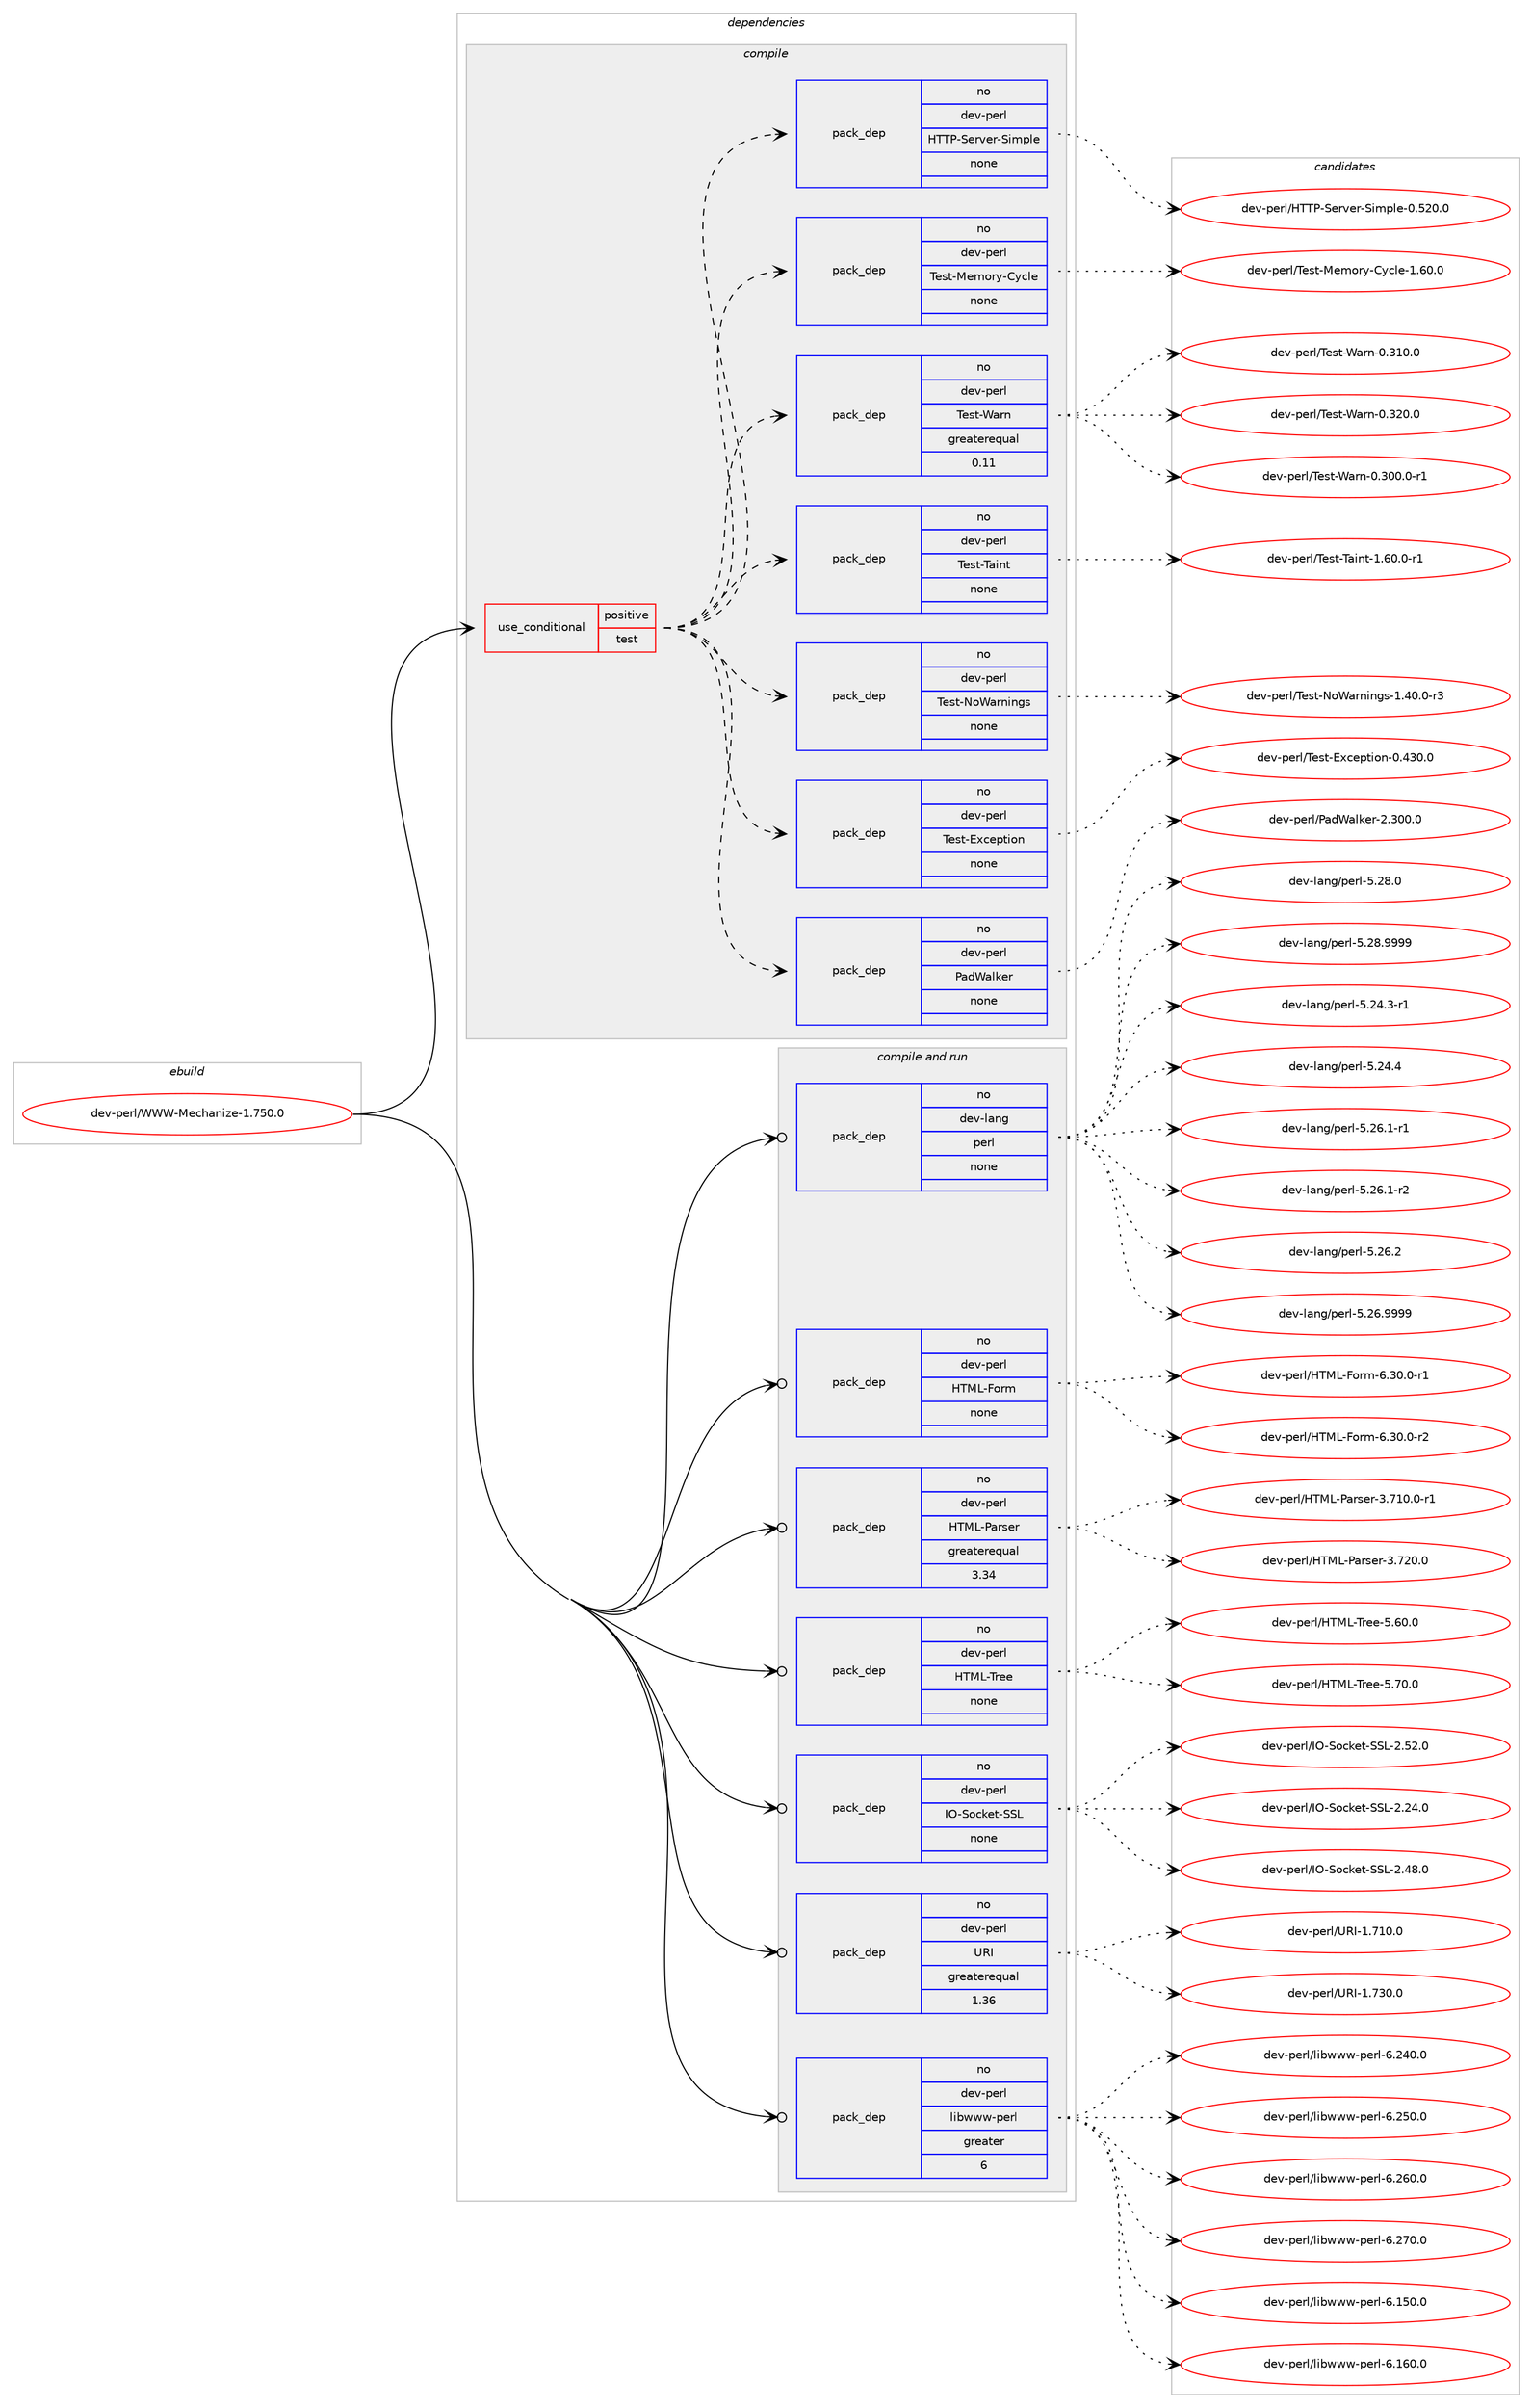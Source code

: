 digraph prolog {

# *************
# Graph options
# *************

newrank=true;
concentrate=true;
compound=true;
graph [rankdir=LR,fontname=Helvetica,fontsize=10,ranksep=1.5];#, ranksep=2.5, nodesep=0.2];
edge  [arrowhead=vee];
node  [fontname=Helvetica,fontsize=10];

# **********
# The ebuild
# **********

subgraph cluster_leftcol {
color=gray;
rank=same;
label=<<i>ebuild</i>>;
id [label="dev-perl/WWW-Mechanize-1.750.0", color=red, width=4, href="../dev-perl/WWW-Mechanize-1.750.0.svg"];
}

# ****************
# The dependencies
# ****************

subgraph cluster_midcol {
color=gray;
label=<<i>dependencies</i>>;
subgraph cluster_compile {
fillcolor="#eeeeee";
style=filled;
label=<<i>compile</i>>;
subgraph cond369084 {
dependency1390864 [label=<<TABLE BORDER="0" CELLBORDER="1" CELLSPACING="0" CELLPADDING="4"><TR><TD ROWSPAN="3" CELLPADDING="10">use_conditional</TD></TR><TR><TD>positive</TD></TR><TR><TD>test</TD></TR></TABLE>>, shape=none, color=red];
subgraph pack998714 {
dependency1390865 [label=<<TABLE BORDER="0" CELLBORDER="1" CELLSPACING="0" CELLPADDING="4" WIDTH="220"><TR><TD ROWSPAN="6" CELLPADDING="30">pack_dep</TD></TR><TR><TD WIDTH="110">no</TD></TR><TR><TD>dev-perl</TD></TR><TR><TD>PadWalker</TD></TR><TR><TD>none</TD></TR><TR><TD></TD></TR></TABLE>>, shape=none, color=blue];
}
dependency1390864:e -> dependency1390865:w [weight=20,style="dashed",arrowhead="vee"];
subgraph pack998715 {
dependency1390866 [label=<<TABLE BORDER="0" CELLBORDER="1" CELLSPACING="0" CELLPADDING="4" WIDTH="220"><TR><TD ROWSPAN="6" CELLPADDING="30">pack_dep</TD></TR><TR><TD WIDTH="110">no</TD></TR><TR><TD>dev-perl</TD></TR><TR><TD>Test-Exception</TD></TR><TR><TD>none</TD></TR><TR><TD></TD></TR></TABLE>>, shape=none, color=blue];
}
dependency1390864:e -> dependency1390866:w [weight=20,style="dashed",arrowhead="vee"];
subgraph pack998716 {
dependency1390867 [label=<<TABLE BORDER="0" CELLBORDER="1" CELLSPACING="0" CELLPADDING="4" WIDTH="220"><TR><TD ROWSPAN="6" CELLPADDING="30">pack_dep</TD></TR><TR><TD WIDTH="110">no</TD></TR><TR><TD>dev-perl</TD></TR><TR><TD>Test-NoWarnings</TD></TR><TR><TD>none</TD></TR><TR><TD></TD></TR></TABLE>>, shape=none, color=blue];
}
dependency1390864:e -> dependency1390867:w [weight=20,style="dashed",arrowhead="vee"];
subgraph pack998717 {
dependency1390868 [label=<<TABLE BORDER="0" CELLBORDER="1" CELLSPACING="0" CELLPADDING="4" WIDTH="220"><TR><TD ROWSPAN="6" CELLPADDING="30">pack_dep</TD></TR><TR><TD WIDTH="110">no</TD></TR><TR><TD>dev-perl</TD></TR><TR><TD>Test-Taint</TD></TR><TR><TD>none</TD></TR><TR><TD></TD></TR></TABLE>>, shape=none, color=blue];
}
dependency1390864:e -> dependency1390868:w [weight=20,style="dashed",arrowhead="vee"];
subgraph pack998718 {
dependency1390869 [label=<<TABLE BORDER="0" CELLBORDER="1" CELLSPACING="0" CELLPADDING="4" WIDTH="220"><TR><TD ROWSPAN="6" CELLPADDING="30">pack_dep</TD></TR><TR><TD WIDTH="110">no</TD></TR><TR><TD>dev-perl</TD></TR><TR><TD>Test-Warn</TD></TR><TR><TD>greaterequal</TD></TR><TR><TD>0.11</TD></TR></TABLE>>, shape=none, color=blue];
}
dependency1390864:e -> dependency1390869:w [weight=20,style="dashed",arrowhead="vee"];
subgraph pack998719 {
dependency1390870 [label=<<TABLE BORDER="0" CELLBORDER="1" CELLSPACING="0" CELLPADDING="4" WIDTH="220"><TR><TD ROWSPAN="6" CELLPADDING="30">pack_dep</TD></TR><TR><TD WIDTH="110">no</TD></TR><TR><TD>dev-perl</TD></TR><TR><TD>Test-Memory-Cycle</TD></TR><TR><TD>none</TD></TR><TR><TD></TD></TR></TABLE>>, shape=none, color=blue];
}
dependency1390864:e -> dependency1390870:w [weight=20,style="dashed",arrowhead="vee"];
subgraph pack998720 {
dependency1390871 [label=<<TABLE BORDER="0" CELLBORDER="1" CELLSPACING="0" CELLPADDING="4" WIDTH="220"><TR><TD ROWSPAN="6" CELLPADDING="30">pack_dep</TD></TR><TR><TD WIDTH="110">no</TD></TR><TR><TD>dev-perl</TD></TR><TR><TD>HTTP-Server-Simple</TD></TR><TR><TD>none</TD></TR><TR><TD></TD></TR></TABLE>>, shape=none, color=blue];
}
dependency1390864:e -> dependency1390871:w [weight=20,style="dashed",arrowhead="vee"];
}
id:e -> dependency1390864:w [weight=20,style="solid",arrowhead="vee"];
}
subgraph cluster_compileandrun {
fillcolor="#eeeeee";
style=filled;
label=<<i>compile and run</i>>;
subgraph pack998721 {
dependency1390872 [label=<<TABLE BORDER="0" CELLBORDER="1" CELLSPACING="0" CELLPADDING="4" WIDTH="220"><TR><TD ROWSPAN="6" CELLPADDING="30">pack_dep</TD></TR><TR><TD WIDTH="110">no</TD></TR><TR><TD>dev-lang</TD></TR><TR><TD>perl</TD></TR><TR><TD>none</TD></TR><TR><TD></TD></TR></TABLE>>, shape=none, color=blue];
}
id:e -> dependency1390872:w [weight=20,style="solid",arrowhead="odotvee"];
subgraph pack998722 {
dependency1390873 [label=<<TABLE BORDER="0" CELLBORDER="1" CELLSPACING="0" CELLPADDING="4" WIDTH="220"><TR><TD ROWSPAN="6" CELLPADDING="30">pack_dep</TD></TR><TR><TD WIDTH="110">no</TD></TR><TR><TD>dev-perl</TD></TR><TR><TD>HTML-Form</TD></TR><TR><TD>none</TD></TR><TR><TD></TD></TR></TABLE>>, shape=none, color=blue];
}
id:e -> dependency1390873:w [weight=20,style="solid",arrowhead="odotvee"];
subgraph pack998723 {
dependency1390874 [label=<<TABLE BORDER="0" CELLBORDER="1" CELLSPACING="0" CELLPADDING="4" WIDTH="220"><TR><TD ROWSPAN="6" CELLPADDING="30">pack_dep</TD></TR><TR><TD WIDTH="110">no</TD></TR><TR><TD>dev-perl</TD></TR><TR><TD>HTML-Parser</TD></TR><TR><TD>greaterequal</TD></TR><TR><TD>3.34</TD></TR></TABLE>>, shape=none, color=blue];
}
id:e -> dependency1390874:w [weight=20,style="solid",arrowhead="odotvee"];
subgraph pack998724 {
dependency1390875 [label=<<TABLE BORDER="0" CELLBORDER="1" CELLSPACING="0" CELLPADDING="4" WIDTH="220"><TR><TD ROWSPAN="6" CELLPADDING="30">pack_dep</TD></TR><TR><TD WIDTH="110">no</TD></TR><TR><TD>dev-perl</TD></TR><TR><TD>HTML-Tree</TD></TR><TR><TD>none</TD></TR><TR><TD></TD></TR></TABLE>>, shape=none, color=blue];
}
id:e -> dependency1390875:w [weight=20,style="solid",arrowhead="odotvee"];
subgraph pack998725 {
dependency1390876 [label=<<TABLE BORDER="0" CELLBORDER="1" CELLSPACING="0" CELLPADDING="4" WIDTH="220"><TR><TD ROWSPAN="6" CELLPADDING="30">pack_dep</TD></TR><TR><TD WIDTH="110">no</TD></TR><TR><TD>dev-perl</TD></TR><TR><TD>IO-Socket-SSL</TD></TR><TR><TD>none</TD></TR><TR><TD></TD></TR></TABLE>>, shape=none, color=blue];
}
id:e -> dependency1390876:w [weight=20,style="solid",arrowhead="odotvee"];
subgraph pack998726 {
dependency1390877 [label=<<TABLE BORDER="0" CELLBORDER="1" CELLSPACING="0" CELLPADDING="4" WIDTH="220"><TR><TD ROWSPAN="6" CELLPADDING="30">pack_dep</TD></TR><TR><TD WIDTH="110">no</TD></TR><TR><TD>dev-perl</TD></TR><TR><TD>URI</TD></TR><TR><TD>greaterequal</TD></TR><TR><TD>1.36</TD></TR></TABLE>>, shape=none, color=blue];
}
id:e -> dependency1390877:w [weight=20,style="solid",arrowhead="odotvee"];
subgraph pack998727 {
dependency1390878 [label=<<TABLE BORDER="0" CELLBORDER="1" CELLSPACING="0" CELLPADDING="4" WIDTH="220"><TR><TD ROWSPAN="6" CELLPADDING="30">pack_dep</TD></TR><TR><TD WIDTH="110">no</TD></TR><TR><TD>dev-perl</TD></TR><TR><TD>libwww-perl</TD></TR><TR><TD>greater</TD></TR><TR><TD>6</TD></TR></TABLE>>, shape=none, color=blue];
}
id:e -> dependency1390878:w [weight=20,style="solid",arrowhead="odotvee"];
}
subgraph cluster_run {
fillcolor="#eeeeee";
style=filled;
label=<<i>run</i>>;
}
}

# **************
# The candidates
# **************

subgraph cluster_choices {
rank=same;
color=gray;
label=<<i>candidates</i>>;

subgraph choice998714 {
color=black;
nodesep=1;
choice1001011184511210111410847809710087971081071011144550465148484648 [label="dev-perl/PadWalker-2.300.0", color=red, width=4,href="../dev-perl/PadWalker-2.300.0.svg"];
dependency1390865:e -> choice1001011184511210111410847809710087971081071011144550465148484648:w [style=dotted,weight="100"];
}
subgraph choice998715 {
color=black;
nodesep=1;
choice1001011184511210111410847841011151164569120991011121161051111104548465251484648 [label="dev-perl/Test-Exception-0.430.0", color=red, width=4,href="../dev-perl/Test-Exception-0.430.0.svg"];
dependency1390866:e -> choice1001011184511210111410847841011151164569120991011121161051111104548465251484648:w [style=dotted,weight="100"];
}
subgraph choice998716 {
color=black;
nodesep=1;
choice10010111845112101114108478410111511645781118797114110105110103115454946524846484511451 [label="dev-perl/Test-NoWarnings-1.40.0-r3", color=red, width=4,href="../dev-perl/Test-NoWarnings-1.40.0-r3.svg"];
dependency1390867:e -> choice10010111845112101114108478410111511645781118797114110105110103115454946524846484511451:w [style=dotted,weight="100"];
}
subgraph choice998717 {
color=black;
nodesep=1;
choice100101118451121011141084784101115116458497105110116454946544846484511449 [label="dev-perl/Test-Taint-1.60.0-r1", color=red, width=4,href="../dev-perl/Test-Taint-1.60.0-r1.svg"];
dependency1390868:e -> choice100101118451121011141084784101115116458497105110116454946544846484511449:w [style=dotted,weight="100"];
}
subgraph choice998718 {
color=black;
nodesep=1;
choice10010111845112101114108478410111511645879711411045484651484846484511449 [label="dev-perl/Test-Warn-0.300.0-r1", color=red, width=4,href="../dev-perl/Test-Warn-0.300.0-r1.svg"];
choice1001011184511210111410847841011151164587971141104548465149484648 [label="dev-perl/Test-Warn-0.310.0", color=red, width=4,href="../dev-perl/Test-Warn-0.310.0.svg"];
choice1001011184511210111410847841011151164587971141104548465150484648 [label="dev-perl/Test-Warn-0.320.0", color=red, width=4,href="../dev-perl/Test-Warn-0.320.0.svg"];
dependency1390869:e -> choice10010111845112101114108478410111511645879711411045484651484846484511449:w [style=dotted,weight="100"];
dependency1390869:e -> choice1001011184511210111410847841011151164587971141104548465149484648:w [style=dotted,weight="100"];
dependency1390869:e -> choice1001011184511210111410847841011151164587971141104548465150484648:w [style=dotted,weight="100"];
}
subgraph choice998719 {
color=black;
nodesep=1;
choice100101118451121011141084784101115116457710110911111412145671219910810145494654484648 [label="dev-perl/Test-Memory-Cycle-1.60.0", color=red, width=4,href="../dev-perl/Test-Memory-Cycle-1.60.0.svg"];
dependency1390870:e -> choice100101118451121011141084784101115116457710110911111412145671219910810145494654484648:w [style=dotted,weight="100"];
}
subgraph choice998720 {
color=black;
nodesep=1;
choice100101118451121011141084772848480458310111411810111445831051091121081014548465350484648 [label="dev-perl/HTTP-Server-Simple-0.520.0", color=red, width=4,href="../dev-perl/HTTP-Server-Simple-0.520.0.svg"];
dependency1390871:e -> choice100101118451121011141084772848480458310111411810111445831051091121081014548465350484648:w [style=dotted,weight="100"];
}
subgraph choice998721 {
color=black;
nodesep=1;
choice100101118451089711010347112101114108455346505246514511449 [label="dev-lang/perl-5.24.3-r1", color=red, width=4,href="../dev-lang/perl-5.24.3-r1.svg"];
choice10010111845108971101034711210111410845534650524652 [label="dev-lang/perl-5.24.4", color=red, width=4,href="../dev-lang/perl-5.24.4.svg"];
choice100101118451089711010347112101114108455346505446494511449 [label="dev-lang/perl-5.26.1-r1", color=red, width=4,href="../dev-lang/perl-5.26.1-r1.svg"];
choice100101118451089711010347112101114108455346505446494511450 [label="dev-lang/perl-5.26.1-r2", color=red, width=4,href="../dev-lang/perl-5.26.1-r2.svg"];
choice10010111845108971101034711210111410845534650544650 [label="dev-lang/perl-5.26.2", color=red, width=4,href="../dev-lang/perl-5.26.2.svg"];
choice10010111845108971101034711210111410845534650544657575757 [label="dev-lang/perl-5.26.9999", color=red, width=4,href="../dev-lang/perl-5.26.9999.svg"];
choice10010111845108971101034711210111410845534650564648 [label="dev-lang/perl-5.28.0", color=red, width=4,href="../dev-lang/perl-5.28.0.svg"];
choice10010111845108971101034711210111410845534650564657575757 [label="dev-lang/perl-5.28.9999", color=red, width=4,href="../dev-lang/perl-5.28.9999.svg"];
dependency1390872:e -> choice100101118451089711010347112101114108455346505246514511449:w [style=dotted,weight="100"];
dependency1390872:e -> choice10010111845108971101034711210111410845534650524652:w [style=dotted,weight="100"];
dependency1390872:e -> choice100101118451089711010347112101114108455346505446494511449:w [style=dotted,weight="100"];
dependency1390872:e -> choice100101118451089711010347112101114108455346505446494511450:w [style=dotted,weight="100"];
dependency1390872:e -> choice10010111845108971101034711210111410845534650544650:w [style=dotted,weight="100"];
dependency1390872:e -> choice10010111845108971101034711210111410845534650544657575757:w [style=dotted,weight="100"];
dependency1390872:e -> choice10010111845108971101034711210111410845534650564648:w [style=dotted,weight="100"];
dependency1390872:e -> choice10010111845108971101034711210111410845534650564657575757:w [style=dotted,weight="100"];
}
subgraph choice998722 {
color=black;
nodesep=1;
choice1001011184511210111410847728477764570111114109455446514846484511449 [label="dev-perl/HTML-Form-6.30.0-r1", color=red, width=4,href="../dev-perl/HTML-Form-6.30.0-r1.svg"];
choice1001011184511210111410847728477764570111114109455446514846484511450 [label="dev-perl/HTML-Form-6.30.0-r2", color=red, width=4,href="../dev-perl/HTML-Form-6.30.0-r2.svg"];
dependency1390873:e -> choice1001011184511210111410847728477764570111114109455446514846484511449:w [style=dotted,weight="100"];
dependency1390873:e -> choice1001011184511210111410847728477764570111114109455446514846484511450:w [style=dotted,weight="100"];
}
subgraph choice998723 {
color=black;
nodesep=1;
choice10010111845112101114108477284777645809711411510111445514655494846484511449 [label="dev-perl/HTML-Parser-3.710.0-r1", color=red, width=4,href="../dev-perl/HTML-Parser-3.710.0-r1.svg"];
choice1001011184511210111410847728477764580971141151011144551465550484648 [label="dev-perl/HTML-Parser-3.720.0", color=red, width=4,href="../dev-perl/HTML-Parser-3.720.0.svg"];
dependency1390874:e -> choice10010111845112101114108477284777645809711411510111445514655494846484511449:w [style=dotted,weight="100"];
dependency1390874:e -> choice1001011184511210111410847728477764580971141151011144551465550484648:w [style=dotted,weight="100"];
}
subgraph choice998724 {
color=black;
nodesep=1;
choice100101118451121011141084772847776458411410110145534654484648 [label="dev-perl/HTML-Tree-5.60.0", color=red, width=4,href="../dev-perl/HTML-Tree-5.60.0.svg"];
choice100101118451121011141084772847776458411410110145534655484648 [label="dev-perl/HTML-Tree-5.70.0", color=red, width=4,href="../dev-perl/HTML-Tree-5.70.0.svg"];
dependency1390875:e -> choice100101118451121011141084772847776458411410110145534654484648:w [style=dotted,weight="100"];
dependency1390875:e -> choice100101118451121011141084772847776458411410110145534655484648:w [style=dotted,weight="100"];
}
subgraph choice998725 {
color=black;
nodesep=1;
choice100101118451121011141084773794583111991071011164583837645504650524648 [label="dev-perl/IO-Socket-SSL-2.24.0", color=red, width=4,href="../dev-perl/IO-Socket-SSL-2.24.0.svg"];
choice100101118451121011141084773794583111991071011164583837645504652564648 [label="dev-perl/IO-Socket-SSL-2.48.0", color=red, width=4,href="../dev-perl/IO-Socket-SSL-2.48.0.svg"];
choice100101118451121011141084773794583111991071011164583837645504653504648 [label="dev-perl/IO-Socket-SSL-2.52.0", color=red, width=4,href="../dev-perl/IO-Socket-SSL-2.52.0.svg"];
dependency1390876:e -> choice100101118451121011141084773794583111991071011164583837645504650524648:w [style=dotted,weight="100"];
dependency1390876:e -> choice100101118451121011141084773794583111991071011164583837645504652564648:w [style=dotted,weight="100"];
dependency1390876:e -> choice100101118451121011141084773794583111991071011164583837645504653504648:w [style=dotted,weight="100"];
}
subgraph choice998726 {
color=black;
nodesep=1;
choice10010111845112101114108478582734549465549484648 [label="dev-perl/URI-1.710.0", color=red, width=4,href="../dev-perl/URI-1.710.0.svg"];
choice10010111845112101114108478582734549465551484648 [label="dev-perl/URI-1.730.0", color=red, width=4,href="../dev-perl/URI-1.730.0.svg"];
dependency1390877:e -> choice10010111845112101114108478582734549465549484648:w [style=dotted,weight="100"];
dependency1390877:e -> choice10010111845112101114108478582734549465551484648:w [style=dotted,weight="100"];
}
subgraph choice998727 {
color=black;
nodesep=1;
choice100101118451121011141084710810598119119119451121011141084554464953484648 [label="dev-perl/libwww-perl-6.150.0", color=red, width=4,href="../dev-perl/libwww-perl-6.150.0.svg"];
choice100101118451121011141084710810598119119119451121011141084554464954484648 [label="dev-perl/libwww-perl-6.160.0", color=red, width=4,href="../dev-perl/libwww-perl-6.160.0.svg"];
choice100101118451121011141084710810598119119119451121011141084554465052484648 [label="dev-perl/libwww-perl-6.240.0", color=red, width=4,href="../dev-perl/libwww-perl-6.240.0.svg"];
choice100101118451121011141084710810598119119119451121011141084554465053484648 [label="dev-perl/libwww-perl-6.250.0", color=red, width=4,href="../dev-perl/libwww-perl-6.250.0.svg"];
choice100101118451121011141084710810598119119119451121011141084554465054484648 [label="dev-perl/libwww-perl-6.260.0", color=red, width=4,href="../dev-perl/libwww-perl-6.260.0.svg"];
choice100101118451121011141084710810598119119119451121011141084554465055484648 [label="dev-perl/libwww-perl-6.270.0", color=red, width=4,href="../dev-perl/libwww-perl-6.270.0.svg"];
dependency1390878:e -> choice100101118451121011141084710810598119119119451121011141084554464953484648:w [style=dotted,weight="100"];
dependency1390878:e -> choice100101118451121011141084710810598119119119451121011141084554464954484648:w [style=dotted,weight="100"];
dependency1390878:e -> choice100101118451121011141084710810598119119119451121011141084554465052484648:w [style=dotted,weight="100"];
dependency1390878:e -> choice100101118451121011141084710810598119119119451121011141084554465053484648:w [style=dotted,weight="100"];
dependency1390878:e -> choice100101118451121011141084710810598119119119451121011141084554465054484648:w [style=dotted,weight="100"];
dependency1390878:e -> choice100101118451121011141084710810598119119119451121011141084554465055484648:w [style=dotted,weight="100"];
}
}

}
